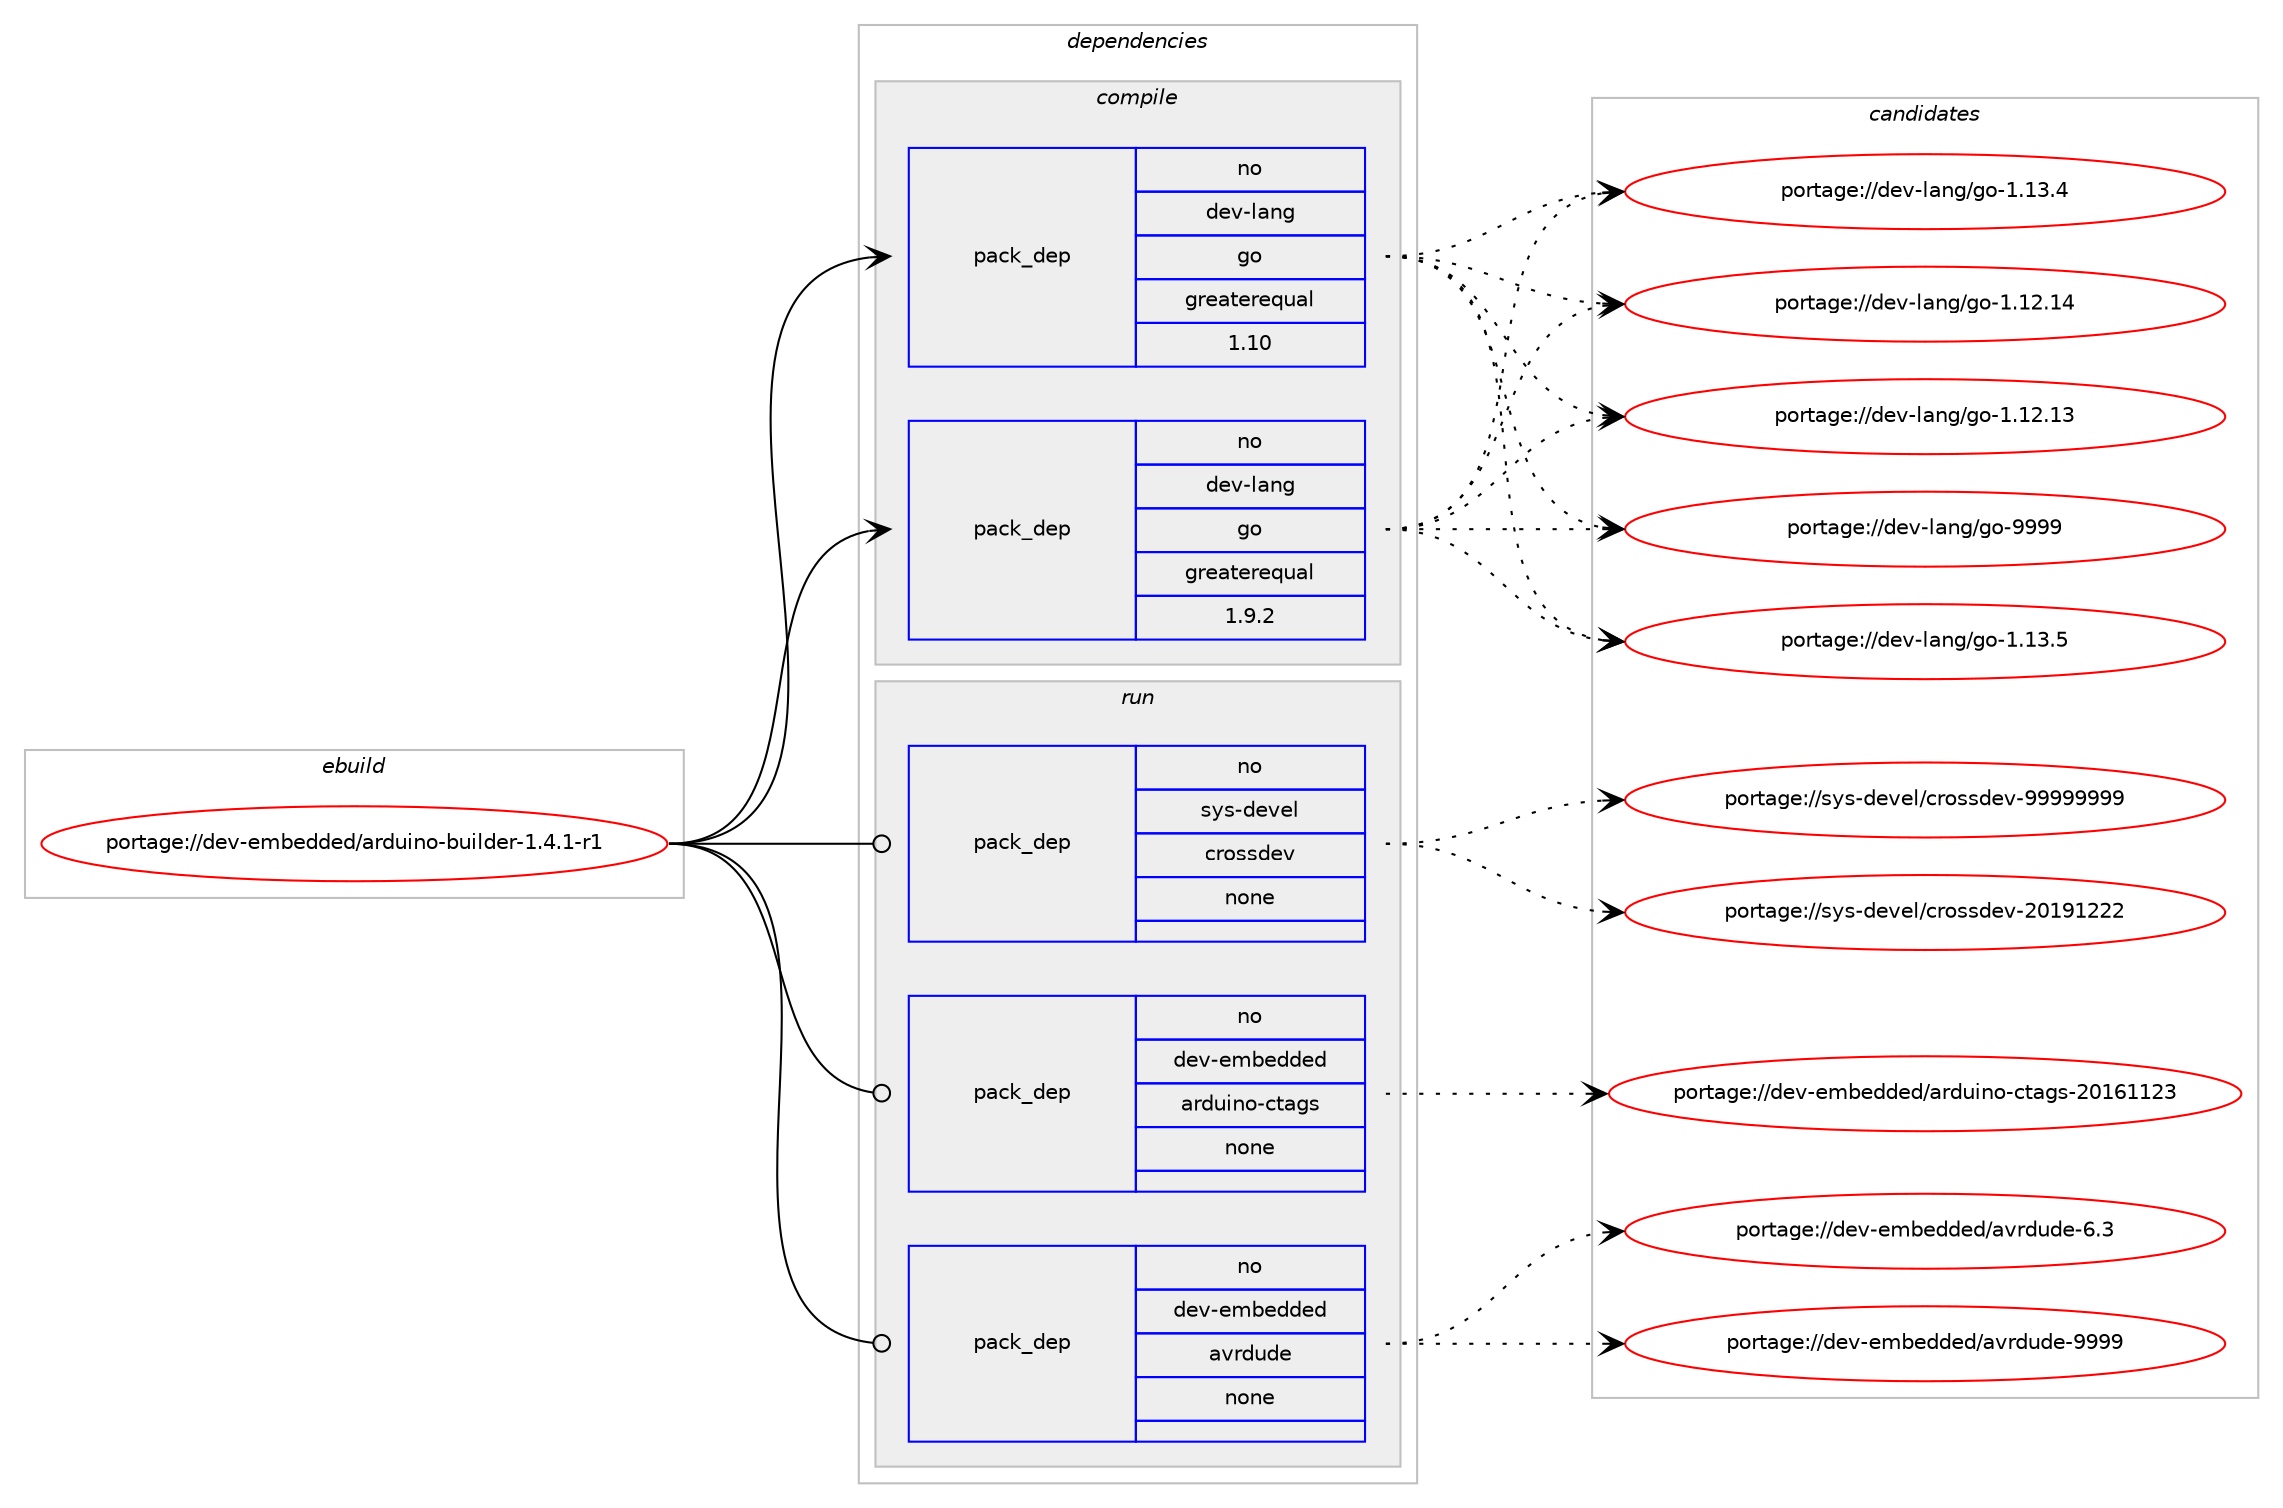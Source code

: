 digraph prolog {

# *************
# Graph options
# *************

newrank=true;
concentrate=true;
compound=true;
graph [rankdir=LR,fontname=Helvetica,fontsize=10,ranksep=1.5];#, ranksep=2.5, nodesep=0.2];
edge  [arrowhead=vee];
node  [fontname=Helvetica,fontsize=10];

# **********
# The ebuild
# **********

subgraph cluster_leftcol {
color=gray;
rank=same;
label=<<i>ebuild</i>>;
id [label="portage://dev-embedded/arduino-builder-1.4.1-r1", color=red, width=4, href="../dev-embedded/arduino-builder-1.4.1-r1.svg"];
}

# ****************
# The dependencies
# ****************

subgraph cluster_midcol {
color=gray;
label=<<i>dependencies</i>>;
subgraph cluster_compile {
fillcolor="#eeeeee";
style=filled;
label=<<i>compile</i>>;
subgraph pack433062 {
dependency575987 [label=<<TABLE BORDER="0" CELLBORDER="1" CELLSPACING="0" CELLPADDING="4" WIDTH="220"><TR><TD ROWSPAN="6" CELLPADDING="30">pack_dep</TD></TR><TR><TD WIDTH="110">no</TD></TR><TR><TD>dev-lang</TD></TR><TR><TD>go</TD></TR><TR><TD>greaterequal</TD></TR><TR><TD>1.10</TD></TR></TABLE>>, shape=none, color=blue];
}
id:e -> dependency575987:w [weight=20,style="solid",arrowhead="vee"];
subgraph pack433063 {
dependency575988 [label=<<TABLE BORDER="0" CELLBORDER="1" CELLSPACING="0" CELLPADDING="4" WIDTH="220"><TR><TD ROWSPAN="6" CELLPADDING="30">pack_dep</TD></TR><TR><TD WIDTH="110">no</TD></TR><TR><TD>dev-lang</TD></TR><TR><TD>go</TD></TR><TR><TD>greaterequal</TD></TR><TR><TD>1.9.2</TD></TR></TABLE>>, shape=none, color=blue];
}
id:e -> dependency575988:w [weight=20,style="solid",arrowhead="vee"];
}
subgraph cluster_compileandrun {
fillcolor="#eeeeee";
style=filled;
label=<<i>compile and run</i>>;
}
subgraph cluster_run {
fillcolor="#eeeeee";
style=filled;
label=<<i>run</i>>;
subgraph pack433064 {
dependency575989 [label=<<TABLE BORDER="0" CELLBORDER="1" CELLSPACING="0" CELLPADDING="4" WIDTH="220"><TR><TD ROWSPAN="6" CELLPADDING="30">pack_dep</TD></TR><TR><TD WIDTH="110">no</TD></TR><TR><TD>dev-embedded</TD></TR><TR><TD>arduino-ctags</TD></TR><TR><TD>none</TD></TR><TR><TD></TD></TR></TABLE>>, shape=none, color=blue];
}
id:e -> dependency575989:w [weight=20,style="solid",arrowhead="odot"];
subgraph pack433065 {
dependency575990 [label=<<TABLE BORDER="0" CELLBORDER="1" CELLSPACING="0" CELLPADDING="4" WIDTH="220"><TR><TD ROWSPAN="6" CELLPADDING="30">pack_dep</TD></TR><TR><TD WIDTH="110">no</TD></TR><TR><TD>dev-embedded</TD></TR><TR><TD>avrdude</TD></TR><TR><TD>none</TD></TR><TR><TD></TD></TR></TABLE>>, shape=none, color=blue];
}
id:e -> dependency575990:w [weight=20,style="solid",arrowhead="odot"];
subgraph pack433066 {
dependency575991 [label=<<TABLE BORDER="0" CELLBORDER="1" CELLSPACING="0" CELLPADDING="4" WIDTH="220"><TR><TD ROWSPAN="6" CELLPADDING="30">pack_dep</TD></TR><TR><TD WIDTH="110">no</TD></TR><TR><TD>sys-devel</TD></TR><TR><TD>crossdev</TD></TR><TR><TD>none</TD></TR><TR><TD></TD></TR></TABLE>>, shape=none, color=blue];
}
id:e -> dependency575991:w [weight=20,style="solid",arrowhead="odot"];
}
}

# **************
# The candidates
# **************

subgraph cluster_choices {
rank=same;
color=gray;
label=<<i>candidates</i>>;

subgraph choice433062 {
color=black;
nodesep=1;
choice1001011184510897110103471031114557575757 [label="portage://dev-lang/go-9999", color=red, width=4,href="../dev-lang/go-9999.svg"];
choice10010111845108971101034710311145494649514653 [label="portage://dev-lang/go-1.13.5", color=red, width=4,href="../dev-lang/go-1.13.5.svg"];
choice10010111845108971101034710311145494649514652 [label="portage://dev-lang/go-1.13.4", color=red, width=4,href="../dev-lang/go-1.13.4.svg"];
choice1001011184510897110103471031114549464950464952 [label="portage://dev-lang/go-1.12.14", color=red, width=4,href="../dev-lang/go-1.12.14.svg"];
choice1001011184510897110103471031114549464950464951 [label="portage://dev-lang/go-1.12.13", color=red, width=4,href="../dev-lang/go-1.12.13.svg"];
dependency575987:e -> choice1001011184510897110103471031114557575757:w [style=dotted,weight="100"];
dependency575987:e -> choice10010111845108971101034710311145494649514653:w [style=dotted,weight="100"];
dependency575987:e -> choice10010111845108971101034710311145494649514652:w [style=dotted,weight="100"];
dependency575987:e -> choice1001011184510897110103471031114549464950464952:w [style=dotted,weight="100"];
dependency575987:e -> choice1001011184510897110103471031114549464950464951:w [style=dotted,weight="100"];
}
subgraph choice433063 {
color=black;
nodesep=1;
choice1001011184510897110103471031114557575757 [label="portage://dev-lang/go-9999", color=red, width=4,href="../dev-lang/go-9999.svg"];
choice10010111845108971101034710311145494649514653 [label="portage://dev-lang/go-1.13.5", color=red, width=4,href="../dev-lang/go-1.13.5.svg"];
choice10010111845108971101034710311145494649514652 [label="portage://dev-lang/go-1.13.4", color=red, width=4,href="../dev-lang/go-1.13.4.svg"];
choice1001011184510897110103471031114549464950464952 [label="portage://dev-lang/go-1.12.14", color=red, width=4,href="../dev-lang/go-1.12.14.svg"];
choice1001011184510897110103471031114549464950464951 [label="portage://dev-lang/go-1.12.13", color=red, width=4,href="../dev-lang/go-1.12.13.svg"];
dependency575988:e -> choice1001011184510897110103471031114557575757:w [style=dotted,weight="100"];
dependency575988:e -> choice10010111845108971101034710311145494649514653:w [style=dotted,weight="100"];
dependency575988:e -> choice10010111845108971101034710311145494649514652:w [style=dotted,weight="100"];
dependency575988:e -> choice1001011184510897110103471031114549464950464952:w [style=dotted,weight="100"];
dependency575988:e -> choice1001011184510897110103471031114549464950464951:w [style=dotted,weight="100"];
}
subgraph choice433064 {
color=black;
nodesep=1;
choice10010111845101109981011001001011004797114100117105110111459911697103115455048495449495051 [label="portage://dev-embedded/arduino-ctags-20161123", color=red, width=4,href="../dev-embedded/arduino-ctags-20161123.svg"];
dependency575989:e -> choice10010111845101109981011001001011004797114100117105110111459911697103115455048495449495051:w [style=dotted,weight="100"];
}
subgraph choice433065 {
color=black;
nodesep=1;
choice100101118451011099810110010010110047971181141001171001014557575757 [label="portage://dev-embedded/avrdude-9999", color=red, width=4,href="../dev-embedded/avrdude-9999.svg"];
choice1001011184510110998101100100101100479711811410011710010145544651 [label="portage://dev-embedded/avrdude-6.3", color=red, width=4,href="../dev-embedded/avrdude-6.3.svg"];
dependency575990:e -> choice100101118451011099810110010010110047971181141001171001014557575757:w [style=dotted,weight="100"];
dependency575990:e -> choice1001011184510110998101100100101100479711811410011710010145544651:w [style=dotted,weight="100"];
}
subgraph choice433066 {
color=black;
nodesep=1;
choice115121115451001011181011084799114111115115100101118455757575757575757 [label="portage://sys-devel/crossdev-99999999", color=red, width=4,href="../sys-devel/crossdev-99999999.svg"];
choice115121115451001011181011084799114111115115100101118455048495749505050 [label="portage://sys-devel/crossdev-20191222", color=red, width=4,href="../sys-devel/crossdev-20191222.svg"];
dependency575991:e -> choice115121115451001011181011084799114111115115100101118455757575757575757:w [style=dotted,weight="100"];
dependency575991:e -> choice115121115451001011181011084799114111115115100101118455048495749505050:w [style=dotted,weight="100"];
}
}

}
